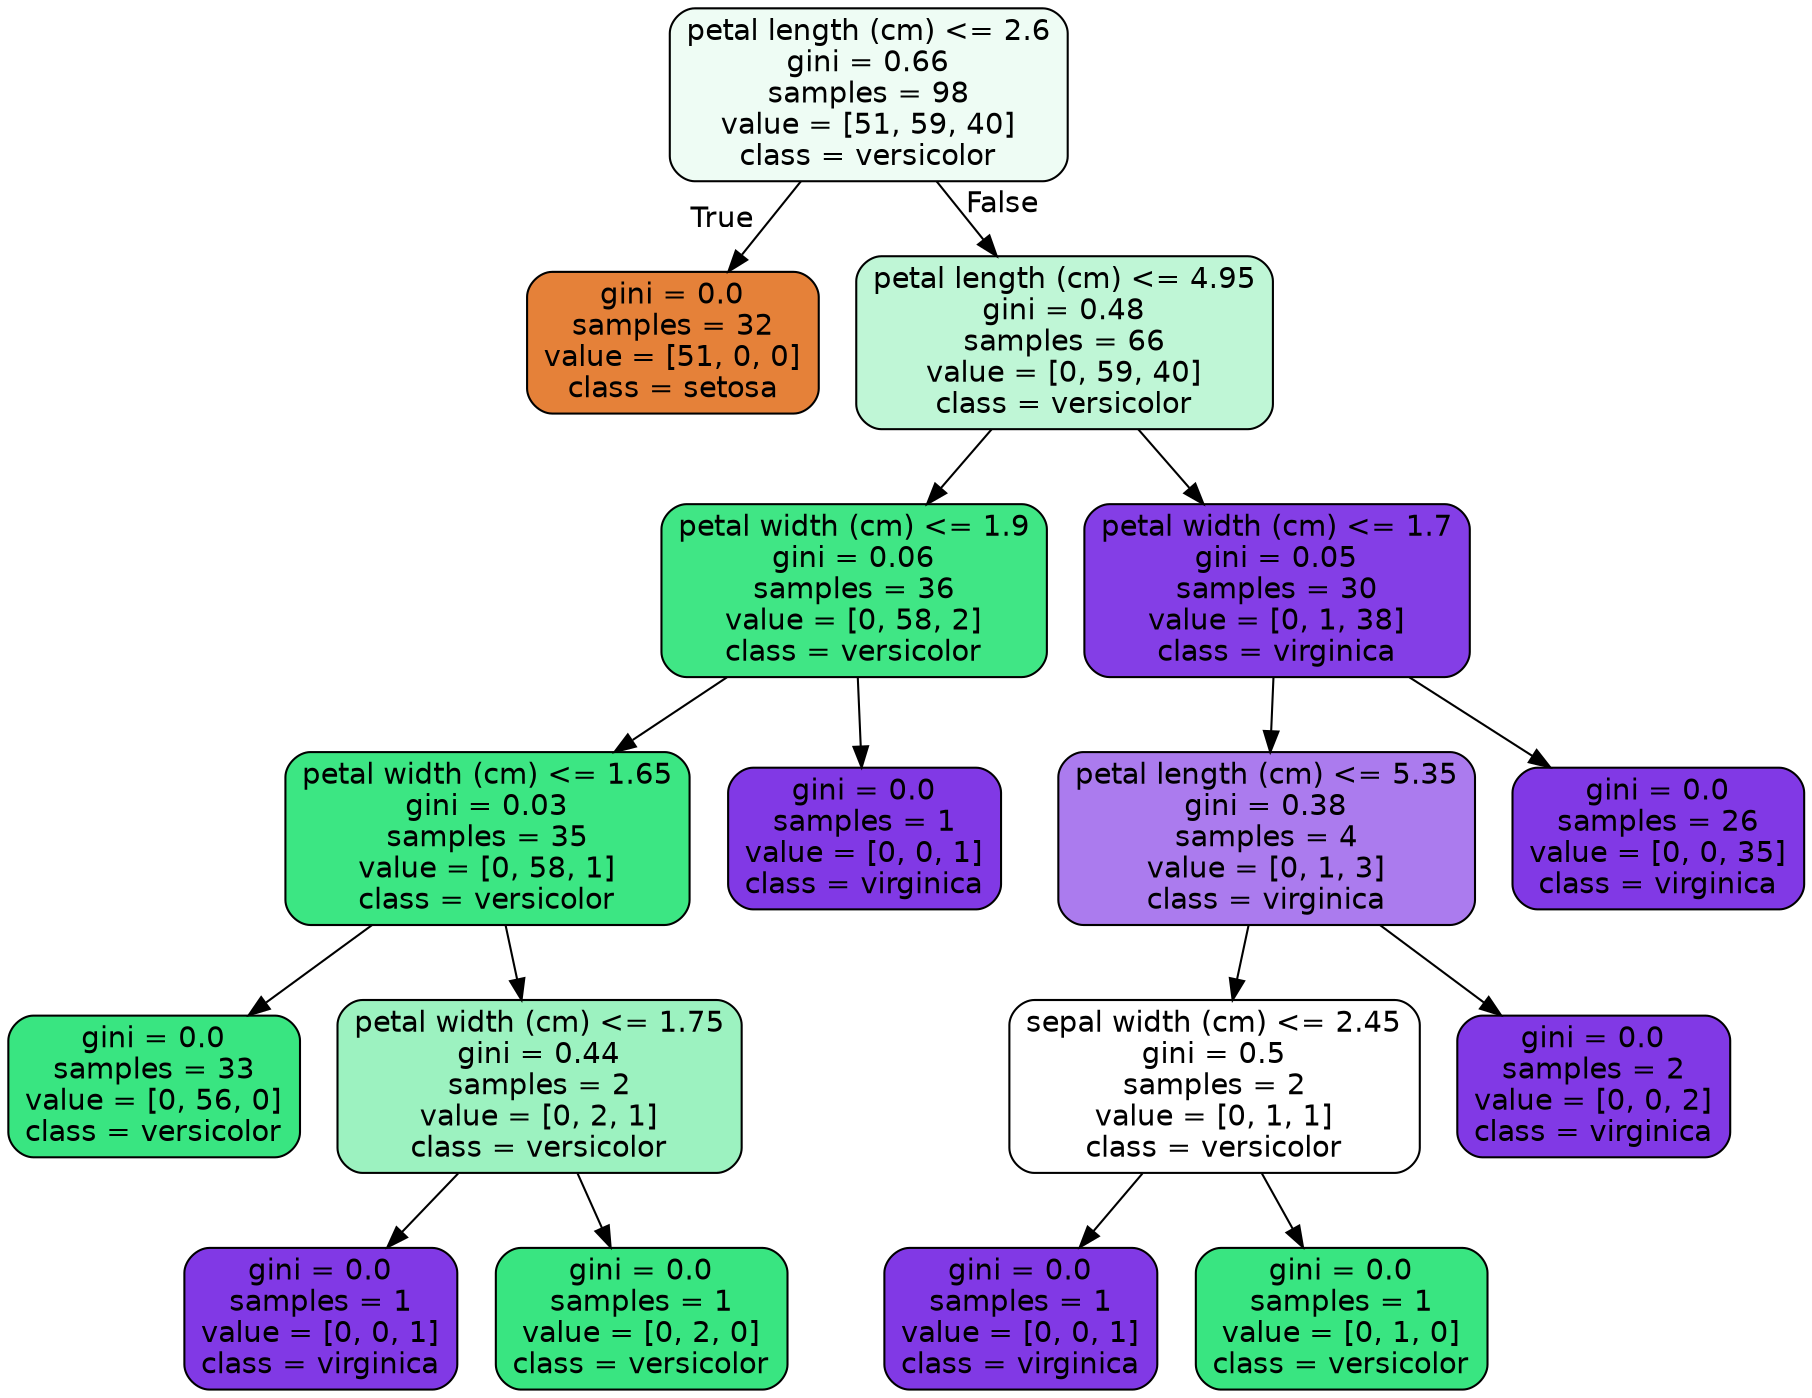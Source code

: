 digraph Tree {
node [shape=box, style="filled, rounded", color="black", fontname=helvetica] ;
edge [fontname=helvetica] ;
0 [label="petal length (cm) <= 2.6\ngini = 0.66\nsamples = 98\nvalue = [51, 59, 40]\nclass = versicolor", fillcolor="#39e58115"] ;
1 [label="gini = 0.0\nsamples = 32\nvalue = [51, 0, 0]\nclass = setosa", fillcolor="#e58139ff"] ;
0 -> 1 [labeldistance=2.5, labelangle=45, headlabel="True"] ;
2 [label="petal length (cm) <= 4.95\ngini = 0.48\nsamples = 66\nvalue = [0, 59, 40]\nclass = versicolor", fillcolor="#39e58152"] ;
0 -> 2 [labeldistance=2.5, labelangle=-45, headlabel="False"] ;
3 [label="petal width (cm) <= 1.9\ngini = 0.06\nsamples = 36\nvalue = [0, 58, 2]\nclass = versicolor", fillcolor="#39e581f6"] ;
2 -> 3 ;
4 [label="petal width (cm) <= 1.65\ngini = 0.03\nsamples = 35\nvalue = [0, 58, 1]\nclass = versicolor", fillcolor="#39e581fb"] ;
3 -> 4 ;
5 [label="gini = 0.0\nsamples = 33\nvalue = [0, 56, 0]\nclass = versicolor", fillcolor="#39e581ff"] ;
4 -> 5 ;
6 [label="petal width (cm) <= 1.75\ngini = 0.44\nsamples = 2\nvalue = [0, 2, 1]\nclass = versicolor", fillcolor="#39e5817f"] ;
4 -> 6 ;
7 [label="gini = 0.0\nsamples = 1\nvalue = [0, 0, 1]\nclass = virginica", fillcolor="#8139e5ff"] ;
6 -> 7 ;
8 [label="gini = 0.0\nsamples = 1\nvalue = [0, 2, 0]\nclass = versicolor", fillcolor="#39e581ff"] ;
6 -> 8 ;
9 [label="gini = 0.0\nsamples = 1\nvalue = [0, 0, 1]\nclass = virginica", fillcolor="#8139e5ff"] ;
3 -> 9 ;
10 [label="petal width (cm) <= 1.7\ngini = 0.05\nsamples = 30\nvalue = [0, 1, 38]\nclass = virginica", fillcolor="#8139e5f8"] ;
2 -> 10 ;
11 [label="petal length (cm) <= 5.35\ngini = 0.38\nsamples = 4\nvalue = [0, 1, 3]\nclass = virginica", fillcolor="#8139e5aa"] ;
10 -> 11 ;
12 [label="sepal width (cm) <= 2.45\ngini = 0.5\nsamples = 2\nvalue = [0, 1, 1]\nclass = versicolor", fillcolor="#39e58100"] ;
11 -> 12 ;
13 [label="gini = 0.0\nsamples = 1\nvalue = [0, 0, 1]\nclass = virginica", fillcolor="#8139e5ff"] ;
12 -> 13 ;
14 [label="gini = 0.0\nsamples = 1\nvalue = [0, 1, 0]\nclass = versicolor", fillcolor="#39e581ff"] ;
12 -> 14 ;
15 [label="gini = 0.0\nsamples = 2\nvalue = [0, 0, 2]\nclass = virginica", fillcolor="#8139e5ff"] ;
11 -> 15 ;
16 [label="gini = 0.0\nsamples = 26\nvalue = [0, 0, 35]\nclass = virginica", fillcolor="#8139e5ff"] ;
10 -> 16 ;
}